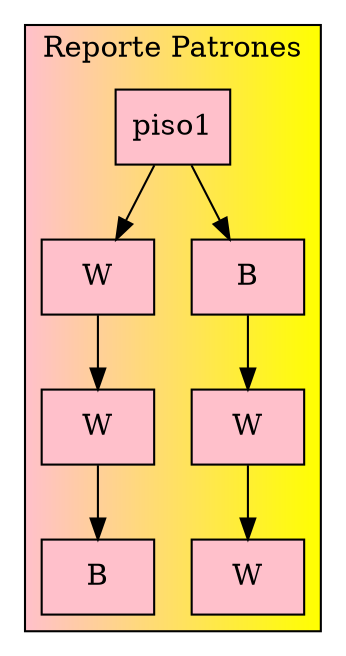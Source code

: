 digraph G { 
  node [shape=box fillcolor="pink" style=filled]
  subgraph cluster_p {
      label="Reporte Patrones"
      bgcolor="pink:yellow" nodoP[label="piso1" shape="box"];
  name0[label="W" shape="box"];
  name1[label="B" shape="box"];
  name2[label="W" shape="box"];
  name3[label="W" shape="box"];
  name4[label="B" shape="box"];
  name5[label="W" shape="box"];
  nodoP ->name0;
  nodoP ->name1;
  name0 ->name2;
  name1 ->name3;
  name2 ->name4;
  name3 ->name5;
}
}